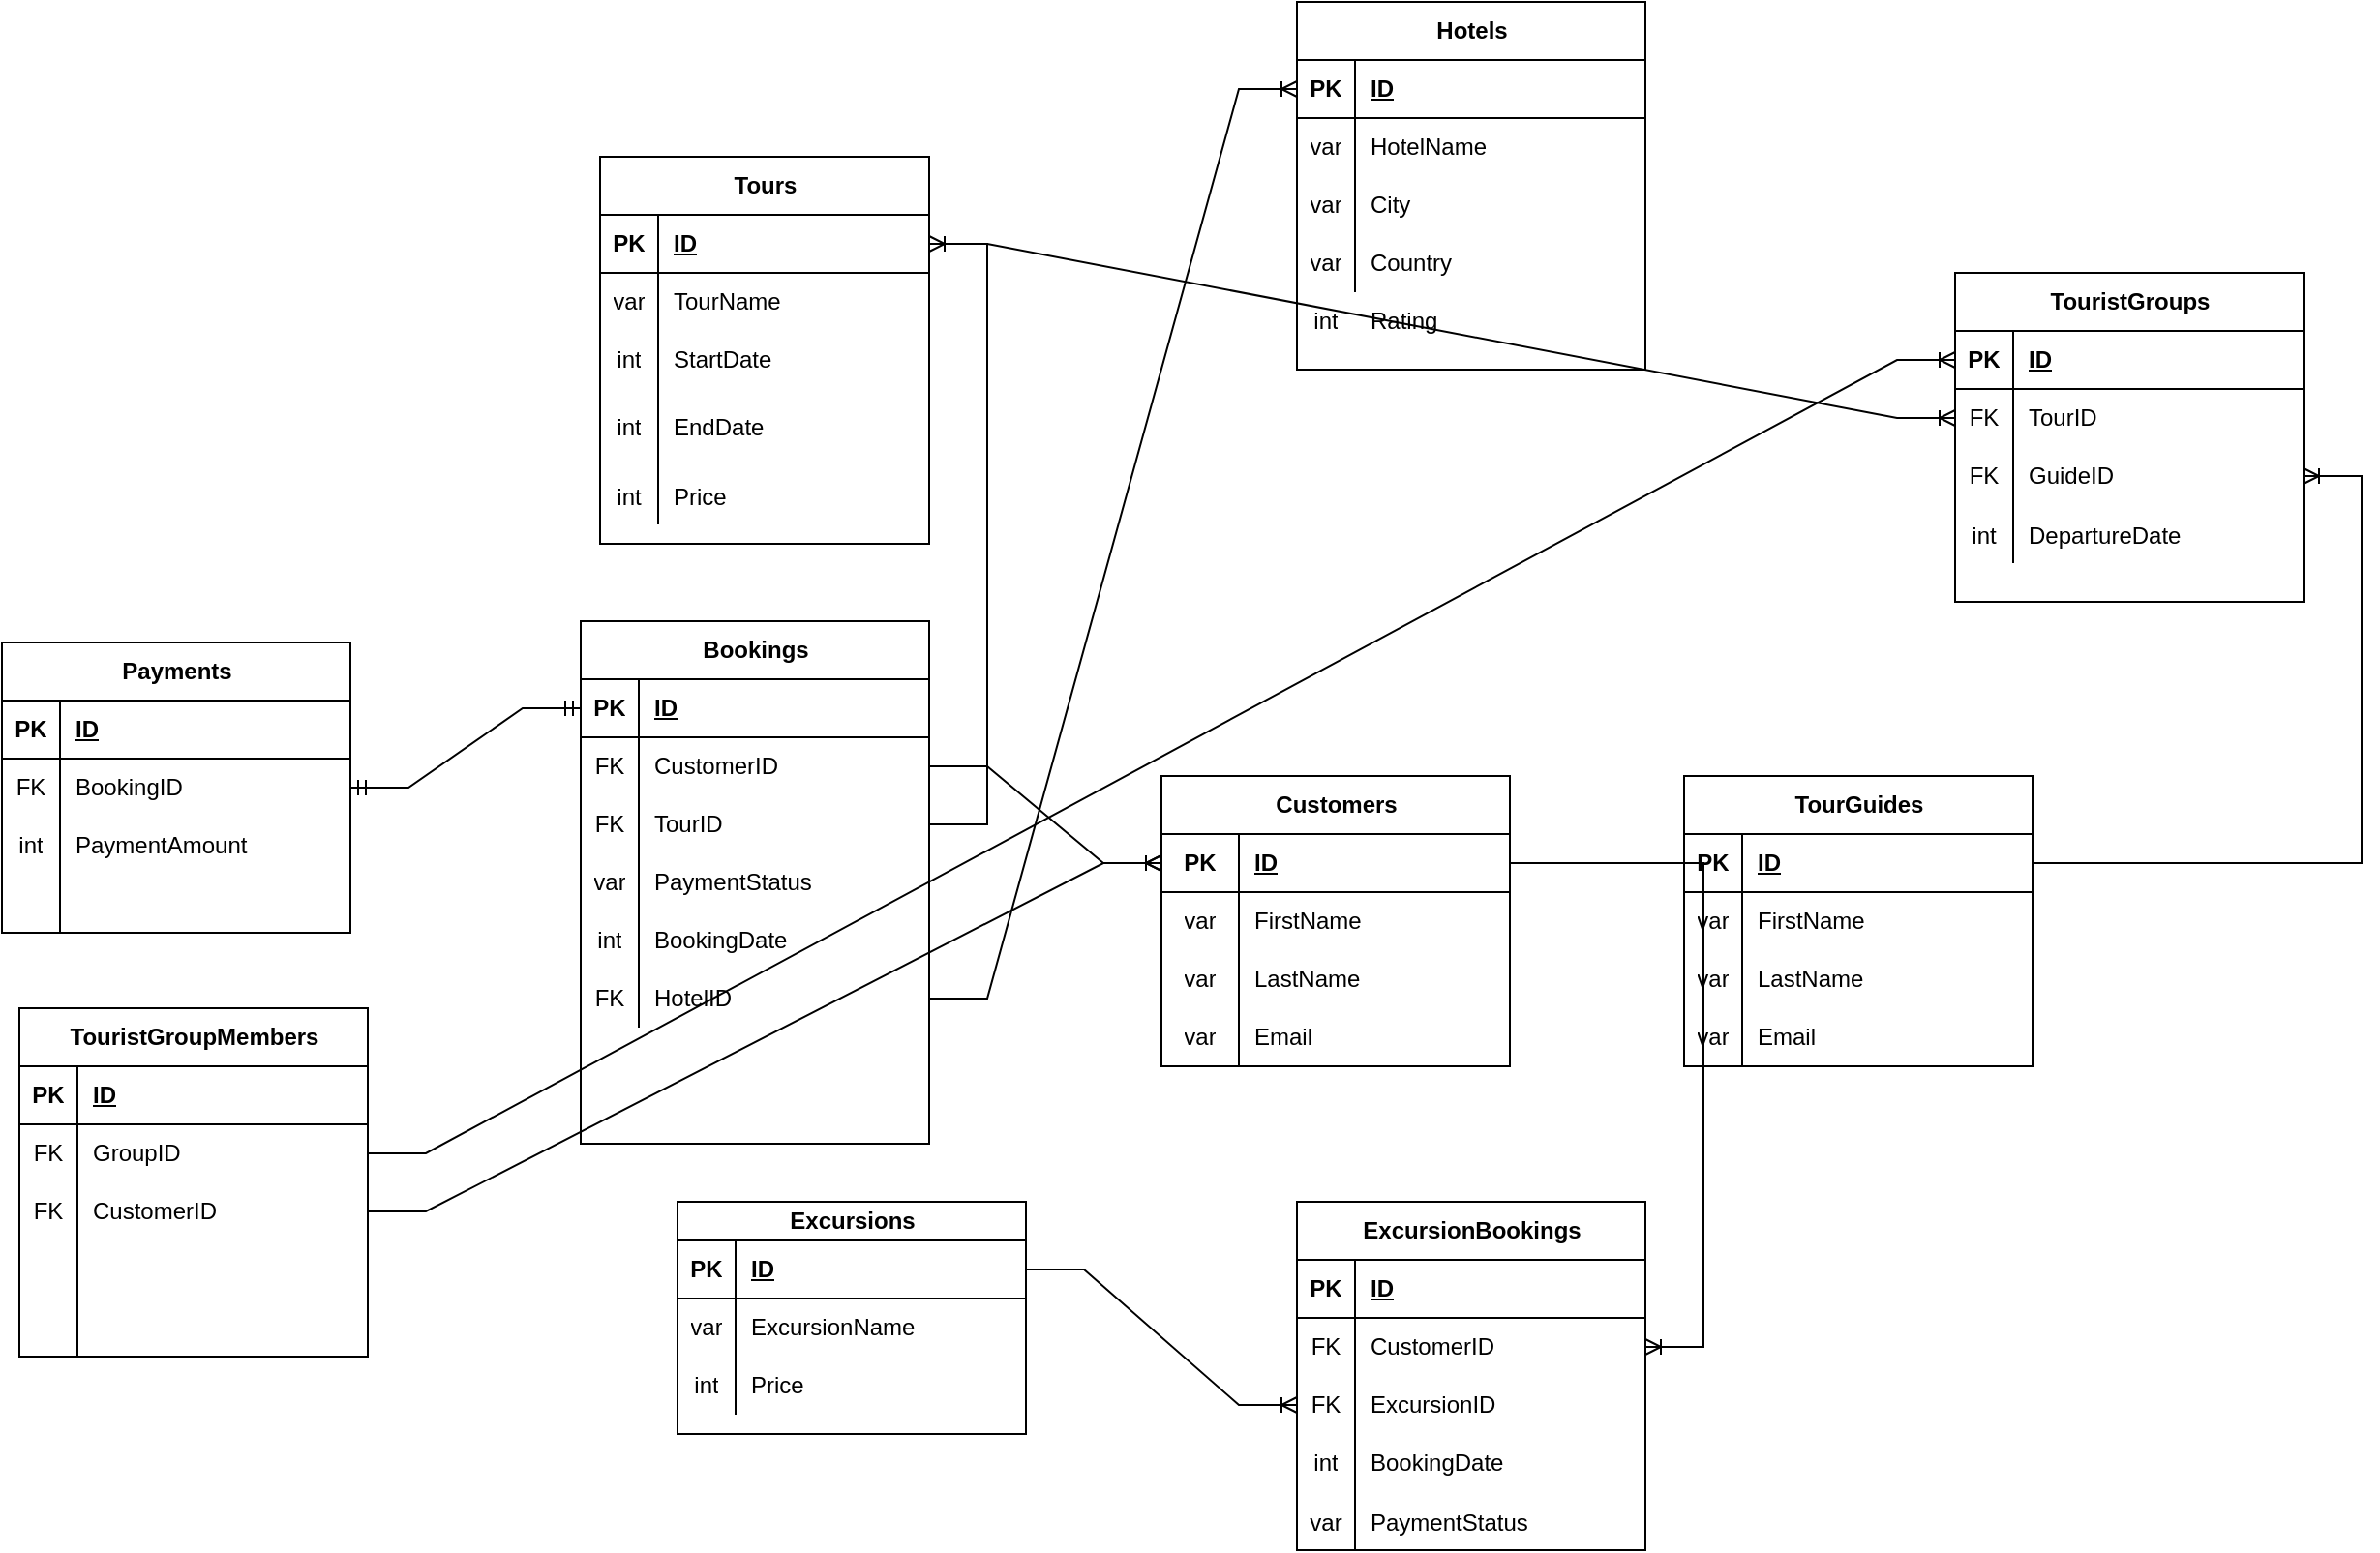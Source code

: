 <mxfile version="21.7.5" type="device">
  <diagram name="Страница — 1" id="5a8z4AR4uHnd0zgqMgJY">
    <mxGraphModel dx="1626" dy="933" grid="1" gridSize="10" guides="1" tooltips="1" connect="1" arrows="1" fold="1" page="1" pageScale="1" pageWidth="827" pageHeight="1169" math="0" shadow="0">
      <root>
        <mxCell id="0" />
        <mxCell id="1" parent="0" />
        <mxCell id="N9o_1zysXLq3lBuMvQe1-5" value="Bookings" style="shape=table;startSize=30;container=1;collapsible=1;childLayout=tableLayout;fixedRows=1;rowLines=0;fontStyle=1;align=center;resizeLast=1;html=1;" parent="1" vertex="1">
          <mxGeometry x="380" y="330" width="180" height="270" as="geometry" />
        </mxCell>
        <mxCell id="N9o_1zysXLq3lBuMvQe1-6" value="" style="shape=tableRow;horizontal=0;startSize=0;swimlaneHead=0;swimlaneBody=0;fillColor=none;collapsible=0;dropTarget=0;points=[[0,0.5],[1,0.5]];portConstraint=eastwest;top=0;left=0;right=0;bottom=1;" parent="N9o_1zysXLq3lBuMvQe1-5" vertex="1">
          <mxGeometry y="30" width="180" height="30" as="geometry" />
        </mxCell>
        <mxCell id="N9o_1zysXLq3lBuMvQe1-7" value="PK" style="shape=partialRectangle;connectable=0;fillColor=none;top=0;left=0;bottom=0;right=0;fontStyle=1;overflow=hidden;whiteSpace=wrap;html=1;" parent="N9o_1zysXLq3lBuMvQe1-6" vertex="1">
          <mxGeometry width="30" height="30" as="geometry">
            <mxRectangle width="30" height="30" as="alternateBounds" />
          </mxGeometry>
        </mxCell>
        <mxCell id="N9o_1zysXLq3lBuMvQe1-8" value="ID" style="shape=partialRectangle;connectable=0;fillColor=none;top=0;left=0;bottom=0;right=0;align=left;spacingLeft=6;fontStyle=5;overflow=hidden;whiteSpace=wrap;html=1;" parent="N9o_1zysXLq3lBuMvQe1-6" vertex="1">
          <mxGeometry x="30" width="150" height="30" as="geometry">
            <mxRectangle width="150" height="30" as="alternateBounds" />
          </mxGeometry>
        </mxCell>
        <mxCell id="kuOYMwMeIVPpmZCzHljE-50" value="" style="shape=tableRow;horizontal=0;startSize=0;swimlaneHead=0;swimlaneBody=0;fillColor=none;collapsible=0;dropTarget=0;points=[[0,0.5],[1,0.5]];portConstraint=eastwest;top=0;left=0;right=0;bottom=0;" parent="N9o_1zysXLq3lBuMvQe1-5" vertex="1">
          <mxGeometry y="60" width="180" height="30" as="geometry" />
        </mxCell>
        <mxCell id="kuOYMwMeIVPpmZCzHljE-51" value="FK" style="shape=partialRectangle;connectable=0;fillColor=none;top=0;left=0;bottom=0;right=0;fontStyle=0;overflow=hidden;whiteSpace=wrap;html=1;" parent="kuOYMwMeIVPpmZCzHljE-50" vertex="1">
          <mxGeometry width="30" height="30" as="geometry">
            <mxRectangle width="30" height="30" as="alternateBounds" />
          </mxGeometry>
        </mxCell>
        <mxCell id="kuOYMwMeIVPpmZCzHljE-52" value="CustomerID" style="shape=partialRectangle;connectable=0;fillColor=none;top=0;left=0;bottom=0;right=0;align=left;spacingLeft=6;fontStyle=0;overflow=hidden;whiteSpace=wrap;html=1;" parent="kuOYMwMeIVPpmZCzHljE-50" vertex="1">
          <mxGeometry x="30" width="150" height="30" as="geometry">
            <mxRectangle width="150" height="30" as="alternateBounds" />
          </mxGeometry>
        </mxCell>
        <mxCell id="kuOYMwMeIVPpmZCzHljE-47" value="" style="shape=tableRow;horizontal=0;startSize=0;swimlaneHead=0;swimlaneBody=0;fillColor=none;collapsible=0;dropTarget=0;points=[[0,0.5],[1,0.5]];portConstraint=eastwest;top=0;left=0;right=0;bottom=0;" parent="N9o_1zysXLq3lBuMvQe1-5" vertex="1">
          <mxGeometry y="90" width="180" height="30" as="geometry" />
        </mxCell>
        <mxCell id="kuOYMwMeIVPpmZCzHljE-48" value="FK" style="shape=partialRectangle;connectable=0;fillColor=none;top=0;left=0;bottom=0;right=0;fontStyle=0;overflow=hidden;whiteSpace=wrap;html=1;" parent="kuOYMwMeIVPpmZCzHljE-47" vertex="1">
          <mxGeometry width="30" height="30" as="geometry">
            <mxRectangle width="30" height="30" as="alternateBounds" />
          </mxGeometry>
        </mxCell>
        <mxCell id="kuOYMwMeIVPpmZCzHljE-49" value="TourID" style="shape=partialRectangle;connectable=0;fillColor=none;top=0;left=0;bottom=0;right=0;align=left;spacingLeft=6;fontStyle=0;overflow=hidden;whiteSpace=wrap;html=1;" parent="kuOYMwMeIVPpmZCzHljE-47" vertex="1">
          <mxGeometry x="30" width="150" height="30" as="geometry">
            <mxRectangle width="150" height="30" as="alternateBounds" />
          </mxGeometry>
        </mxCell>
        <mxCell id="N9o_1zysXLq3lBuMvQe1-12" value="" style="shape=tableRow;horizontal=0;startSize=0;swimlaneHead=0;swimlaneBody=0;fillColor=none;collapsible=0;dropTarget=0;points=[[0,0.5],[1,0.5]];portConstraint=eastwest;top=0;left=0;right=0;bottom=0;" parent="N9o_1zysXLq3lBuMvQe1-5" vertex="1">
          <mxGeometry y="120" width="180" height="30" as="geometry" />
        </mxCell>
        <mxCell id="N9o_1zysXLq3lBuMvQe1-13" value="var" style="shape=partialRectangle;connectable=0;fillColor=none;top=0;left=0;bottom=0;right=0;editable=1;overflow=hidden;whiteSpace=wrap;html=1;" parent="N9o_1zysXLq3lBuMvQe1-12" vertex="1">
          <mxGeometry width="30" height="30" as="geometry">
            <mxRectangle width="30" height="30" as="alternateBounds" />
          </mxGeometry>
        </mxCell>
        <mxCell id="N9o_1zysXLq3lBuMvQe1-14" value="PaymentStatus" style="shape=partialRectangle;connectable=0;fillColor=none;top=0;left=0;bottom=0;right=0;align=left;spacingLeft=6;overflow=hidden;whiteSpace=wrap;html=1;" parent="N9o_1zysXLq3lBuMvQe1-12" vertex="1">
          <mxGeometry x="30" width="150" height="30" as="geometry">
            <mxRectangle width="150" height="30" as="alternateBounds" />
          </mxGeometry>
        </mxCell>
        <mxCell id="N9o_1zysXLq3lBuMvQe1-15" value="" style="shape=tableRow;horizontal=0;startSize=0;swimlaneHead=0;swimlaneBody=0;fillColor=none;collapsible=0;dropTarget=0;points=[[0,0.5],[1,0.5]];portConstraint=eastwest;top=0;left=0;right=0;bottom=0;" parent="N9o_1zysXLq3lBuMvQe1-5" vertex="1">
          <mxGeometry y="150" width="180" height="30" as="geometry" />
        </mxCell>
        <mxCell id="N9o_1zysXLq3lBuMvQe1-16" value="int" style="shape=partialRectangle;connectable=0;fillColor=none;top=0;left=0;bottom=0;right=0;editable=1;overflow=hidden;whiteSpace=wrap;html=1;" parent="N9o_1zysXLq3lBuMvQe1-15" vertex="1">
          <mxGeometry width="30" height="30" as="geometry">
            <mxRectangle width="30" height="30" as="alternateBounds" />
          </mxGeometry>
        </mxCell>
        <mxCell id="N9o_1zysXLq3lBuMvQe1-17" value="BookingDate" style="shape=partialRectangle;connectable=0;fillColor=none;top=0;left=0;bottom=0;right=0;align=left;spacingLeft=6;overflow=hidden;whiteSpace=wrap;html=1;" parent="N9o_1zysXLq3lBuMvQe1-15" vertex="1">
          <mxGeometry x="30" width="150" height="30" as="geometry">
            <mxRectangle width="150" height="30" as="alternateBounds" />
          </mxGeometry>
        </mxCell>
        <mxCell id="-C66FVIGBGbkVmKt53sr-14" value="" style="shape=tableRow;horizontal=0;startSize=0;swimlaneHead=0;swimlaneBody=0;fillColor=none;collapsible=0;dropTarget=0;points=[[0,0.5],[1,0.5]];portConstraint=eastwest;top=0;left=0;right=0;bottom=0;" vertex="1" parent="N9o_1zysXLq3lBuMvQe1-5">
          <mxGeometry y="180" width="180" height="30" as="geometry" />
        </mxCell>
        <mxCell id="-C66FVIGBGbkVmKt53sr-15" value="FK" style="shape=partialRectangle;connectable=0;fillColor=none;top=0;left=0;bottom=0;right=0;fontStyle=0;overflow=hidden;whiteSpace=wrap;html=1;" vertex="1" parent="-C66FVIGBGbkVmKt53sr-14">
          <mxGeometry width="30" height="30" as="geometry">
            <mxRectangle width="30" height="30" as="alternateBounds" />
          </mxGeometry>
        </mxCell>
        <mxCell id="-C66FVIGBGbkVmKt53sr-16" value="HotelID" style="shape=partialRectangle;connectable=0;fillColor=none;top=0;left=0;bottom=0;right=0;align=left;spacingLeft=6;fontStyle=0;overflow=hidden;whiteSpace=wrap;html=1;" vertex="1" parent="-C66FVIGBGbkVmKt53sr-14">
          <mxGeometry x="30" width="150" height="30" as="geometry">
            <mxRectangle width="150" height="30" as="alternateBounds" />
          </mxGeometry>
        </mxCell>
        <mxCell id="N9o_1zysXLq3lBuMvQe1-44" value="Customers" style="shape=table;startSize=30;container=1;collapsible=1;childLayout=tableLayout;fixedRows=1;rowLines=0;fontStyle=1;align=center;resizeLast=1;html=1;" parent="1" vertex="1">
          <mxGeometry x="680" y="410" width="180" height="150" as="geometry" />
        </mxCell>
        <mxCell id="N9o_1zysXLq3lBuMvQe1-45" value="" style="shape=tableRow;horizontal=0;startSize=0;swimlaneHead=0;swimlaneBody=0;fillColor=none;collapsible=0;dropTarget=0;points=[[0,0.5],[1,0.5]];portConstraint=eastwest;top=0;left=0;right=0;bottom=1;" parent="N9o_1zysXLq3lBuMvQe1-44" vertex="1">
          <mxGeometry y="30" width="180" height="30" as="geometry" />
        </mxCell>
        <mxCell id="N9o_1zysXLq3lBuMvQe1-46" value="PK" style="shape=partialRectangle;connectable=0;fillColor=none;top=0;left=0;bottom=0;right=0;fontStyle=1;overflow=hidden;whiteSpace=wrap;html=1;" parent="N9o_1zysXLq3lBuMvQe1-45" vertex="1">
          <mxGeometry width="40" height="30" as="geometry">
            <mxRectangle width="40" height="30" as="alternateBounds" />
          </mxGeometry>
        </mxCell>
        <mxCell id="N9o_1zysXLq3lBuMvQe1-47" value="ID" style="shape=partialRectangle;connectable=0;fillColor=none;top=0;left=0;bottom=0;right=0;align=left;spacingLeft=6;fontStyle=5;overflow=hidden;whiteSpace=wrap;html=1;" parent="N9o_1zysXLq3lBuMvQe1-45" vertex="1">
          <mxGeometry x="40" width="140" height="30" as="geometry">
            <mxRectangle width="140" height="30" as="alternateBounds" />
          </mxGeometry>
        </mxCell>
        <mxCell id="N9o_1zysXLq3lBuMvQe1-48" value="" style="shape=tableRow;horizontal=0;startSize=0;swimlaneHead=0;swimlaneBody=0;fillColor=none;collapsible=0;dropTarget=0;points=[[0,0.5],[1,0.5]];portConstraint=eastwest;top=0;left=0;right=0;bottom=0;" parent="N9o_1zysXLq3lBuMvQe1-44" vertex="1">
          <mxGeometry y="60" width="180" height="30" as="geometry" />
        </mxCell>
        <mxCell id="N9o_1zysXLq3lBuMvQe1-49" value="var" style="shape=partialRectangle;connectable=0;fillColor=none;top=0;left=0;bottom=0;right=0;editable=1;overflow=hidden;whiteSpace=wrap;html=1;" parent="N9o_1zysXLq3lBuMvQe1-48" vertex="1">
          <mxGeometry width="40" height="30" as="geometry">
            <mxRectangle width="40" height="30" as="alternateBounds" />
          </mxGeometry>
        </mxCell>
        <mxCell id="N9o_1zysXLq3lBuMvQe1-50" value="FirstName" style="shape=partialRectangle;connectable=0;fillColor=none;top=0;left=0;bottom=0;right=0;align=left;spacingLeft=6;overflow=hidden;whiteSpace=wrap;html=1;" parent="N9o_1zysXLq3lBuMvQe1-48" vertex="1">
          <mxGeometry x="40" width="140" height="30" as="geometry">
            <mxRectangle width="140" height="30" as="alternateBounds" />
          </mxGeometry>
        </mxCell>
        <mxCell id="N9o_1zysXLq3lBuMvQe1-51" value="" style="shape=tableRow;horizontal=0;startSize=0;swimlaneHead=0;swimlaneBody=0;fillColor=none;collapsible=0;dropTarget=0;points=[[0,0.5],[1,0.5]];portConstraint=eastwest;top=0;left=0;right=0;bottom=0;" parent="N9o_1zysXLq3lBuMvQe1-44" vertex="1">
          <mxGeometry y="90" width="180" height="30" as="geometry" />
        </mxCell>
        <mxCell id="N9o_1zysXLq3lBuMvQe1-52" value="var" style="shape=partialRectangle;connectable=0;fillColor=none;top=0;left=0;bottom=0;right=0;editable=1;overflow=hidden;whiteSpace=wrap;html=1;" parent="N9o_1zysXLq3lBuMvQe1-51" vertex="1">
          <mxGeometry width="40" height="30" as="geometry">
            <mxRectangle width="40" height="30" as="alternateBounds" />
          </mxGeometry>
        </mxCell>
        <mxCell id="N9o_1zysXLq3lBuMvQe1-53" value="LastName" style="shape=partialRectangle;connectable=0;fillColor=none;top=0;left=0;bottom=0;right=0;align=left;spacingLeft=6;overflow=hidden;whiteSpace=wrap;html=1;" parent="N9o_1zysXLq3lBuMvQe1-51" vertex="1">
          <mxGeometry x="40" width="140" height="30" as="geometry">
            <mxRectangle width="140" height="30" as="alternateBounds" />
          </mxGeometry>
        </mxCell>
        <mxCell id="N9o_1zysXLq3lBuMvQe1-54" value="" style="shape=tableRow;horizontal=0;startSize=0;swimlaneHead=0;swimlaneBody=0;fillColor=none;collapsible=0;dropTarget=0;points=[[0,0.5],[1,0.5]];portConstraint=eastwest;top=0;left=0;right=0;bottom=0;" parent="N9o_1zysXLq3lBuMvQe1-44" vertex="1">
          <mxGeometry y="120" width="180" height="30" as="geometry" />
        </mxCell>
        <mxCell id="N9o_1zysXLq3lBuMvQe1-55" value="var" style="shape=partialRectangle;connectable=0;fillColor=none;top=0;left=0;bottom=0;right=0;editable=1;overflow=hidden;whiteSpace=wrap;html=1;" parent="N9o_1zysXLq3lBuMvQe1-54" vertex="1">
          <mxGeometry width="40" height="30" as="geometry">
            <mxRectangle width="40" height="30" as="alternateBounds" />
          </mxGeometry>
        </mxCell>
        <mxCell id="N9o_1zysXLq3lBuMvQe1-56" value="Email" style="shape=partialRectangle;connectable=0;fillColor=none;top=0;left=0;bottom=0;right=0;align=left;spacingLeft=6;overflow=hidden;whiteSpace=wrap;html=1;" parent="N9o_1zysXLq3lBuMvQe1-54" vertex="1">
          <mxGeometry x="40" width="140" height="30" as="geometry">
            <mxRectangle width="140" height="30" as="alternateBounds" />
          </mxGeometry>
        </mxCell>
        <mxCell id="N9o_1zysXLq3lBuMvQe1-57" value="TouristGroupMembers" style="shape=table;startSize=30;container=1;collapsible=1;childLayout=tableLayout;fixedRows=1;rowLines=0;fontStyle=1;align=center;resizeLast=1;html=1;" parent="1" vertex="1">
          <mxGeometry x="90" y="530" width="180" height="180" as="geometry" />
        </mxCell>
        <mxCell id="N9o_1zysXLq3lBuMvQe1-58" value="" style="shape=tableRow;horizontal=0;startSize=0;swimlaneHead=0;swimlaneBody=0;fillColor=none;collapsible=0;dropTarget=0;points=[[0,0.5],[1,0.5]];portConstraint=eastwest;top=0;left=0;right=0;bottom=1;" parent="N9o_1zysXLq3lBuMvQe1-57" vertex="1">
          <mxGeometry y="30" width="180" height="30" as="geometry" />
        </mxCell>
        <mxCell id="N9o_1zysXLq3lBuMvQe1-59" value="PK" style="shape=partialRectangle;connectable=0;fillColor=none;top=0;left=0;bottom=0;right=0;fontStyle=1;overflow=hidden;whiteSpace=wrap;html=1;" parent="N9o_1zysXLq3lBuMvQe1-58" vertex="1">
          <mxGeometry width="30" height="30" as="geometry">
            <mxRectangle width="30" height="30" as="alternateBounds" />
          </mxGeometry>
        </mxCell>
        <mxCell id="N9o_1zysXLq3lBuMvQe1-60" value="ID" style="shape=partialRectangle;connectable=0;fillColor=none;top=0;left=0;bottom=0;right=0;align=left;spacingLeft=6;fontStyle=5;overflow=hidden;whiteSpace=wrap;html=1;" parent="N9o_1zysXLq3lBuMvQe1-58" vertex="1">
          <mxGeometry x="30" width="150" height="30" as="geometry">
            <mxRectangle width="150" height="30" as="alternateBounds" />
          </mxGeometry>
        </mxCell>
        <mxCell id="kuOYMwMeIVPpmZCzHljE-28" value="" style="shape=tableRow;horizontal=0;startSize=0;swimlaneHead=0;swimlaneBody=0;fillColor=none;collapsible=0;dropTarget=0;points=[[0,0.5],[1,0.5]];portConstraint=eastwest;top=0;left=0;right=0;bottom=0;" parent="N9o_1zysXLq3lBuMvQe1-57" vertex="1">
          <mxGeometry y="60" width="180" height="30" as="geometry" />
        </mxCell>
        <mxCell id="kuOYMwMeIVPpmZCzHljE-29" value="FK" style="shape=partialRectangle;connectable=0;fillColor=none;top=0;left=0;bottom=0;right=0;fontStyle=0;overflow=hidden;whiteSpace=wrap;html=1;" parent="kuOYMwMeIVPpmZCzHljE-28" vertex="1">
          <mxGeometry width="30" height="30" as="geometry">
            <mxRectangle width="30" height="30" as="alternateBounds" />
          </mxGeometry>
        </mxCell>
        <mxCell id="kuOYMwMeIVPpmZCzHljE-30" value="GroupID" style="shape=partialRectangle;connectable=0;fillColor=none;top=0;left=0;bottom=0;right=0;align=left;spacingLeft=6;fontStyle=0;overflow=hidden;whiteSpace=wrap;html=1;" parent="kuOYMwMeIVPpmZCzHljE-28" vertex="1">
          <mxGeometry x="30" width="150" height="30" as="geometry">
            <mxRectangle width="150" height="30" as="alternateBounds" />
          </mxGeometry>
        </mxCell>
        <mxCell id="kuOYMwMeIVPpmZCzHljE-31" value="" style="shape=tableRow;horizontal=0;startSize=0;swimlaneHead=0;swimlaneBody=0;fillColor=none;collapsible=0;dropTarget=0;points=[[0,0.5],[1,0.5]];portConstraint=eastwest;top=0;left=0;right=0;bottom=0;" parent="N9o_1zysXLq3lBuMvQe1-57" vertex="1">
          <mxGeometry y="90" width="180" height="30" as="geometry" />
        </mxCell>
        <mxCell id="kuOYMwMeIVPpmZCzHljE-32" value="FK" style="shape=partialRectangle;connectable=0;fillColor=none;top=0;left=0;bottom=0;right=0;fontStyle=0;overflow=hidden;whiteSpace=wrap;html=1;" parent="kuOYMwMeIVPpmZCzHljE-31" vertex="1">
          <mxGeometry width="30" height="30" as="geometry">
            <mxRectangle width="30" height="30" as="alternateBounds" />
          </mxGeometry>
        </mxCell>
        <mxCell id="kuOYMwMeIVPpmZCzHljE-33" value="CustomerID" style="shape=partialRectangle;connectable=0;fillColor=none;top=0;left=0;bottom=0;right=0;align=left;spacingLeft=6;fontStyle=0;overflow=hidden;whiteSpace=wrap;html=1;" parent="kuOYMwMeIVPpmZCzHljE-31" vertex="1">
          <mxGeometry x="30" width="150" height="30" as="geometry">
            <mxRectangle width="150" height="30" as="alternateBounds" />
          </mxGeometry>
        </mxCell>
        <mxCell id="N9o_1zysXLq3lBuMvQe1-64" value="" style="shape=tableRow;horizontal=0;startSize=0;swimlaneHead=0;swimlaneBody=0;fillColor=none;collapsible=0;dropTarget=0;points=[[0,0.5],[1,0.5]];portConstraint=eastwest;top=0;left=0;right=0;bottom=0;" parent="N9o_1zysXLq3lBuMvQe1-57" vertex="1">
          <mxGeometry y="120" width="180" height="30" as="geometry" />
        </mxCell>
        <mxCell id="N9o_1zysXLq3lBuMvQe1-65" value="" style="shape=partialRectangle;connectable=0;fillColor=none;top=0;left=0;bottom=0;right=0;editable=1;overflow=hidden;whiteSpace=wrap;html=1;" parent="N9o_1zysXLq3lBuMvQe1-64" vertex="1">
          <mxGeometry width="30" height="30" as="geometry">
            <mxRectangle width="30" height="30" as="alternateBounds" />
          </mxGeometry>
        </mxCell>
        <mxCell id="N9o_1zysXLq3lBuMvQe1-66" value="" style="shape=partialRectangle;connectable=0;fillColor=none;top=0;left=0;bottom=0;right=0;align=left;spacingLeft=6;overflow=hidden;whiteSpace=wrap;html=1;" parent="N9o_1zysXLq3lBuMvQe1-64" vertex="1">
          <mxGeometry x="30" width="150" height="30" as="geometry">
            <mxRectangle width="150" height="30" as="alternateBounds" />
          </mxGeometry>
        </mxCell>
        <mxCell id="N9o_1zysXLq3lBuMvQe1-67" value="" style="shape=tableRow;horizontal=0;startSize=0;swimlaneHead=0;swimlaneBody=0;fillColor=none;collapsible=0;dropTarget=0;points=[[0,0.5],[1,0.5]];portConstraint=eastwest;top=0;left=0;right=0;bottom=0;" parent="N9o_1zysXLq3lBuMvQe1-57" vertex="1">
          <mxGeometry y="150" width="180" height="30" as="geometry" />
        </mxCell>
        <mxCell id="N9o_1zysXLq3lBuMvQe1-68" value="" style="shape=partialRectangle;connectable=0;fillColor=none;top=0;left=0;bottom=0;right=0;editable=1;overflow=hidden;whiteSpace=wrap;html=1;" parent="N9o_1zysXLq3lBuMvQe1-67" vertex="1">
          <mxGeometry width="30" height="30" as="geometry">
            <mxRectangle width="30" height="30" as="alternateBounds" />
          </mxGeometry>
        </mxCell>
        <mxCell id="N9o_1zysXLq3lBuMvQe1-69" value="" style="shape=partialRectangle;connectable=0;fillColor=none;top=0;left=0;bottom=0;right=0;align=left;spacingLeft=6;overflow=hidden;whiteSpace=wrap;html=1;" parent="N9o_1zysXLq3lBuMvQe1-67" vertex="1">
          <mxGeometry x="30" width="150" height="30" as="geometry">
            <mxRectangle width="150" height="30" as="alternateBounds" />
          </mxGeometry>
        </mxCell>
        <mxCell id="N9o_1zysXLq3lBuMvQe1-83" value="Payments" style="shape=table;startSize=30;container=1;collapsible=1;childLayout=tableLayout;fixedRows=1;rowLines=0;fontStyle=1;align=center;resizeLast=1;html=1;" parent="1" vertex="1">
          <mxGeometry x="81" y="341" width="180" height="150" as="geometry" />
        </mxCell>
        <mxCell id="N9o_1zysXLq3lBuMvQe1-84" value="" style="shape=tableRow;horizontal=0;startSize=0;swimlaneHead=0;swimlaneBody=0;fillColor=none;collapsible=0;dropTarget=0;points=[[0,0.5],[1,0.5]];portConstraint=eastwest;top=0;left=0;right=0;bottom=1;" parent="N9o_1zysXLq3lBuMvQe1-83" vertex="1">
          <mxGeometry y="30" width="180" height="30" as="geometry" />
        </mxCell>
        <mxCell id="N9o_1zysXLq3lBuMvQe1-85" value="PK" style="shape=partialRectangle;connectable=0;fillColor=none;top=0;left=0;bottom=0;right=0;fontStyle=1;overflow=hidden;whiteSpace=wrap;html=1;" parent="N9o_1zysXLq3lBuMvQe1-84" vertex="1">
          <mxGeometry width="30" height="30" as="geometry">
            <mxRectangle width="30" height="30" as="alternateBounds" />
          </mxGeometry>
        </mxCell>
        <mxCell id="N9o_1zysXLq3lBuMvQe1-86" value="ID" style="shape=partialRectangle;connectable=0;fillColor=none;top=0;left=0;bottom=0;right=0;align=left;spacingLeft=6;fontStyle=5;overflow=hidden;whiteSpace=wrap;html=1;" parent="N9o_1zysXLq3lBuMvQe1-84" vertex="1">
          <mxGeometry x="30" width="150" height="30" as="geometry">
            <mxRectangle width="150" height="30" as="alternateBounds" />
          </mxGeometry>
        </mxCell>
        <mxCell id="kuOYMwMeIVPpmZCzHljE-43" value="" style="shape=tableRow;horizontal=0;startSize=0;swimlaneHead=0;swimlaneBody=0;fillColor=none;collapsible=0;dropTarget=0;points=[[0,0.5],[1,0.5]];portConstraint=eastwest;top=0;left=0;right=0;bottom=0;" parent="N9o_1zysXLq3lBuMvQe1-83" vertex="1">
          <mxGeometry y="60" width="180" height="30" as="geometry" />
        </mxCell>
        <mxCell id="kuOYMwMeIVPpmZCzHljE-44" value="FK" style="shape=partialRectangle;connectable=0;fillColor=none;top=0;left=0;bottom=0;right=0;fontStyle=0;overflow=hidden;whiteSpace=wrap;html=1;" parent="kuOYMwMeIVPpmZCzHljE-43" vertex="1">
          <mxGeometry width="30" height="30" as="geometry">
            <mxRectangle width="30" height="30" as="alternateBounds" />
          </mxGeometry>
        </mxCell>
        <mxCell id="kuOYMwMeIVPpmZCzHljE-45" value="BookingID" style="shape=partialRectangle;connectable=0;fillColor=none;top=0;left=0;bottom=0;right=0;align=left;spacingLeft=6;fontStyle=0;overflow=hidden;whiteSpace=wrap;html=1;" parent="kuOYMwMeIVPpmZCzHljE-43" vertex="1">
          <mxGeometry x="30" width="150" height="30" as="geometry">
            <mxRectangle width="150" height="30" as="alternateBounds" />
          </mxGeometry>
        </mxCell>
        <mxCell id="N9o_1zysXLq3lBuMvQe1-90" value="" style="shape=tableRow;horizontal=0;startSize=0;swimlaneHead=0;swimlaneBody=0;fillColor=none;collapsible=0;dropTarget=0;points=[[0,0.5],[1,0.5]];portConstraint=eastwest;top=0;left=0;right=0;bottom=0;" parent="N9o_1zysXLq3lBuMvQe1-83" vertex="1">
          <mxGeometry y="90" width="180" height="30" as="geometry" />
        </mxCell>
        <mxCell id="N9o_1zysXLq3lBuMvQe1-91" value="int" style="shape=partialRectangle;connectable=0;fillColor=none;top=0;left=0;bottom=0;right=0;editable=1;overflow=hidden;whiteSpace=wrap;html=1;" parent="N9o_1zysXLq3lBuMvQe1-90" vertex="1">
          <mxGeometry width="30" height="30" as="geometry">
            <mxRectangle width="30" height="30" as="alternateBounds" />
          </mxGeometry>
        </mxCell>
        <mxCell id="N9o_1zysXLq3lBuMvQe1-92" value="PaymentAmount" style="shape=partialRectangle;connectable=0;fillColor=none;top=0;left=0;bottom=0;right=0;align=left;spacingLeft=6;overflow=hidden;whiteSpace=wrap;html=1;" parent="N9o_1zysXLq3lBuMvQe1-90" vertex="1">
          <mxGeometry x="30" width="150" height="30" as="geometry">
            <mxRectangle width="150" height="30" as="alternateBounds" />
          </mxGeometry>
        </mxCell>
        <mxCell id="N9o_1zysXLq3lBuMvQe1-93" value="" style="shape=tableRow;horizontal=0;startSize=0;swimlaneHead=0;swimlaneBody=0;fillColor=none;collapsible=0;dropTarget=0;points=[[0,0.5],[1,0.5]];portConstraint=eastwest;top=0;left=0;right=0;bottom=0;" parent="N9o_1zysXLq3lBuMvQe1-83" vertex="1">
          <mxGeometry y="120" width="180" height="30" as="geometry" />
        </mxCell>
        <mxCell id="N9o_1zysXLq3lBuMvQe1-94" value="" style="shape=partialRectangle;connectable=0;fillColor=none;top=0;left=0;bottom=0;right=0;editable=1;overflow=hidden;whiteSpace=wrap;html=1;" parent="N9o_1zysXLq3lBuMvQe1-93" vertex="1">
          <mxGeometry width="30" height="30" as="geometry">
            <mxRectangle width="30" height="30" as="alternateBounds" />
          </mxGeometry>
        </mxCell>
        <mxCell id="N9o_1zysXLq3lBuMvQe1-95" value="" style="shape=partialRectangle;connectable=0;fillColor=none;top=0;left=0;bottom=0;right=0;align=left;spacingLeft=6;overflow=hidden;whiteSpace=wrap;html=1;" parent="N9o_1zysXLq3lBuMvQe1-93" vertex="1">
          <mxGeometry x="30" width="150" height="30" as="geometry">
            <mxRectangle width="150" height="30" as="alternateBounds" />
          </mxGeometry>
        </mxCell>
        <mxCell id="N9o_1zysXLq3lBuMvQe1-96" value="Tours" style="shape=table;startSize=30;container=1;collapsible=1;childLayout=tableLayout;fixedRows=1;rowLines=0;fontStyle=1;align=center;resizeLast=1;html=1;" parent="1" vertex="1">
          <mxGeometry x="390" y="90" width="170" height="200" as="geometry" />
        </mxCell>
        <mxCell id="N9o_1zysXLq3lBuMvQe1-97" value="" style="shape=tableRow;horizontal=0;startSize=0;swimlaneHead=0;swimlaneBody=0;fillColor=none;collapsible=0;dropTarget=0;points=[[0,0.5],[1,0.5]];portConstraint=eastwest;top=0;left=0;right=0;bottom=1;" parent="N9o_1zysXLq3lBuMvQe1-96" vertex="1">
          <mxGeometry y="30" width="170" height="30" as="geometry" />
        </mxCell>
        <mxCell id="N9o_1zysXLq3lBuMvQe1-98" value="PK" style="shape=partialRectangle;connectable=0;fillColor=none;top=0;left=0;bottom=0;right=0;fontStyle=1;overflow=hidden;whiteSpace=wrap;html=1;" parent="N9o_1zysXLq3lBuMvQe1-97" vertex="1">
          <mxGeometry width="30" height="30" as="geometry">
            <mxRectangle width="30" height="30" as="alternateBounds" />
          </mxGeometry>
        </mxCell>
        <mxCell id="N9o_1zysXLq3lBuMvQe1-99" value="ID" style="shape=partialRectangle;connectable=0;fillColor=none;top=0;left=0;bottom=0;right=0;align=left;spacingLeft=6;fontStyle=5;overflow=hidden;whiteSpace=wrap;html=1;" parent="N9o_1zysXLq3lBuMvQe1-97" vertex="1">
          <mxGeometry x="30" width="140" height="30" as="geometry">
            <mxRectangle width="140" height="30" as="alternateBounds" />
          </mxGeometry>
        </mxCell>
        <mxCell id="N9o_1zysXLq3lBuMvQe1-100" value="" style="shape=tableRow;horizontal=0;startSize=0;swimlaneHead=0;swimlaneBody=0;fillColor=none;collapsible=0;dropTarget=0;points=[[0,0.5],[1,0.5]];portConstraint=eastwest;top=0;left=0;right=0;bottom=0;" parent="N9o_1zysXLq3lBuMvQe1-96" vertex="1">
          <mxGeometry y="60" width="170" height="30" as="geometry" />
        </mxCell>
        <mxCell id="N9o_1zysXLq3lBuMvQe1-101" value="var" style="shape=partialRectangle;connectable=0;fillColor=none;top=0;left=0;bottom=0;right=0;editable=1;overflow=hidden;whiteSpace=wrap;html=1;" parent="N9o_1zysXLq3lBuMvQe1-100" vertex="1">
          <mxGeometry width="30" height="30" as="geometry">
            <mxRectangle width="30" height="30" as="alternateBounds" />
          </mxGeometry>
        </mxCell>
        <mxCell id="N9o_1zysXLq3lBuMvQe1-102" value="TourName" style="shape=partialRectangle;connectable=0;fillColor=none;top=0;left=0;bottom=0;right=0;align=left;spacingLeft=6;overflow=hidden;whiteSpace=wrap;html=1;" parent="N9o_1zysXLq3lBuMvQe1-100" vertex="1">
          <mxGeometry x="30" width="140" height="30" as="geometry">
            <mxRectangle width="140" height="30" as="alternateBounds" />
          </mxGeometry>
        </mxCell>
        <mxCell id="N9o_1zysXLq3lBuMvQe1-103" value="" style="shape=tableRow;horizontal=0;startSize=0;swimlaneHead=0;swimlaneBody=0;fillColor=none;collapsible=0;dropTarget=0;points=[[0,0.5],[1,0.5]];portConstraint=eastwest;top=0;left=0;right=0;bottom=0;" parent="N9o_1zysXLq3lBuMvQe1-96" vertex="1">
          <mxGeometry y="90" width="170" height="30" as="geometry" />
        </mxCell>
        <mxCell id="N9o_1zysXLq3lBuMvQe1-104" value="int" style="shape=partialRectangle;connectable=0;fillColor=none;top=0;left=0;bottom=0;right=0;editable=1;overflow=hidden;whiteSpace=wrap;html=1;" parent="N9o_1zysXLq3lBuMvQe1-103" vertex="1">
          <mxGeometry width="30" height="30" as="geometry">
            <mxRectangle width="30" height="30" as="alternateBounds" />
          </mxGeometry>
        </mxCell>
        <mxCell id="N9o_1zysXLq3lBuMvQe1-105" value="StartDate" style="shape=partialRectangle;connectable=0;fillColor=none;top=0;left=0;bottom=0;right=0;align=left;spacingLeft=6;overflow=hidden;whiteSpace=wrap;html=1;" parent="N9o_1zysXLq3lBuMvQe1-103" vertex="1">
          <mxGeometry x="30" width="140" height="30" as="geometry">
            <mxRectangle width="140" height="30" as="alternateBounds" />
          </mxGeometry>
        </mxCell>
        <mxCell id="N9o_1zysXLq3lBuMvQe1-106" value="" style="shape=tableRow;horizontal=0;startSize=0;swimlaneHead=0;swimlaneBody=0;fillColor=none;collapsible=0;dropTarget=0;points=[[0,0.5],[1,0.5]];portConstraint=eastwest;top=0;left=0;right=0;bottom=0;" parent="N9o_1zysXLq3lBuMvQe1-96" vertex="1">
          <mxGeometry y="120" width="170" height="40" as="geometry" />
        </mxCell>
        <mxCell id="N9o_1zysXLq3lBuMvQe1-107" value="int" style="shape=partialRectangle;connectable=0;fillColor=none;top=0;left=0;bottom=0;right=0;editable=1;overflow=hidden;whiteSpace=wrap;html=1;" parent="N9o_1zysXLq3lBuMvQe1-106" vertex="1">
          <mxGeometry width="30" height="40" as="geometry">
            <mxRectangle width="30" height="40" as="alternateBounds" />
          </mxGeometry>
        </mxCell>
        <mxCell id="N9o_1zysXLq3lBuMvQe1-108" value="EndDate" style="shape=partialRectangle;connectable=0;fillColor=none;top=0;left=0;bottom=0;right=0;align=left;spacingLeft=6;overflow=hidden;whiteSpace=wrap;html=1;" parent="N9o_1zysXLq3lBuMvQe1-106" vertex="1">
          <mxGeometry x="30" width="140" height="40" as="geometry">
            <mxRectangle width="140" height="40" as="alternateBounds" />
          </mxGeometry>
        </mxCell>
        <mxCell id="kuOYMwMeIVPpmZCzHljE-54" value="" style="shape=tableRow;horizontal=0;startSize=0;swimlaneHead=0;swimlaneBody=0;fillColor=none;collapsible=0;dropTarget=0;points=[[0,0.5],[1,0.5]];portConstraint=eastwest;top=0;left=0;right=0;bottom=0;" parent="N9o_1zysXLq3lBuMvQe1-96" vertex="1">
          <mxGeometry y="160" width="170" height="30" as="geometry" />
        </mxCell>
        <mxCell id="kuOYMwMeIVPpmZCzHljE-55" value="int" style="shape=partialRectangle;connectable=0;fillColor=none;top=0;left=0;bottom=0;right=0;editable=1;overflow=hidden;" parent="kuOYMwMeIVPpmZCzHljE-54" vertex="1">
          <mxGeometry width="30" height="30" as="geometry">
            <mxRectangle width="30" height="30" as="alternateBounds" />
          </mxGeometry>
        </mxCell>
        <mxCell id="kuOYMwMeIVPpmZCzHljE-56" value="Price" style="shape=partialRectangle;connectable=0;fillColor=none;top=0;left=0;bottom=0;right=0;align=left;spacingLeft=6;overflow=hidden;" parent="kuOYMwMeIVPpmZCzHljE-54" vertex="1">
          <mxGeometry x="30" width="140" height="30" as="geometry">
            <mxRectangle width="140" height="30" as="alternateBounds" />
          </mxGeometry>
        </mxCell>
        <mxCell id="N9o_1zysXLq3lBuMvQe1-109" value="TourGuides" style="shape=table;startSize=30;container=1;collapsible=1;childLayout=tableLayout;fixedRows=1;rowLines=0;fontStyle=1;align=center;resizeLast=1;html=1;" parent="1" vertex="1">
          <mxGeometry x="950" y="410" width="180" height="150" as="geometry" />
        </mxCell>
        <mxCell id="N9o_1zysXLq3lBuMvQe1-110" value="" style="shape=tableRow;horizontal=0;startSize=0;swimlaneHead=0;swimlaneBody=0;fillColor=none;collapsible=0;dropTarget=0;points=[[0,0.5],[1,0.5]];portConstraint=eastwest;top=0;left=0;right=0;bottom=1;" parent="N9o_1zysXLq3lBuMvQe1-109" vertex="1">
          <mxGeometry y="30" width="180" height="30" as="geometry" />
        </mxCell>
        <mxCell id="N9o_1zysXLq3lBuMvQe1-111" value="PK" style="shape=partialRectangle;connectable=0;fillColor=none;top=0;left=0;bottom=0;right=0;fontStyle=1;overflow=hidden;whiteSpace=wrap;html=1;" parent="N9o_1zysXLq3lBuMvQe1-110" vertex="1">
          <mxGeometry width="30" height="30" as="geometry">
            <mxRectangle width="30" height="30" as="alternateBounds" />
          </mxGeometry>
        </mxCell>
        <mxCell id="N9o_1zysXLq3lBuMvQe1-112" value="ID" style="shape=partialRectangle;connectable=0;fillColor=none;top=0;left=0;bottom=0;right=0;align=left;spacingLeft=6;fontStyle=5;overflow=hidden;whiteSpace=wrap;html=1;" parent="N9o_1zysXLq3lBuMvQe1-110" vertex="1">
          <mxGeometry x="30" width="150" height="30" as="geometry">
            <mxRectangle width="150" height="30" as="alternateBounds" />
          </mxGeometry>
        </mxCell>
        <mxCell id="N9o_1zysXLq3lBuMvQe1-113" value="" style="shape=tableRow;horizontal=0;startSize=0;swimlaneHead=0;swimlaneBody=0;fillColor=none;collapsible=0;dropTarget=0;points=[[0,0.5],[1,0.5]];portConstraint=eastwest;top=0;left=0;right=0;bottom=0;" parent="N9o_1zysXLq3lBuMvQe1-109" vertex="1">
          <mxGeometry y="60" width="180" height="30" as="geometry" />
        </mxCell>
        <mxCell id="N9o_1zysXLq3lBuMvQe1-114" value="var" style="shape=partialRectangle;connectable=0;fillColor=none;top=0;left=0;bottom=0;right=0;editable=1;overflow=hidden;whiteSpace=wrap;html=1;" parent="N9o_1zysXLq3lBuMvQe1-113" vertex="1">
          <mxGeometry width="30" height="30" as="geometry">
            <mxRectangle width="30" height="30" as="alternateBounds" />
          </mxGeometry>
        </mxCell>
        <mxCell id="N9o_1zysXLq3lBuMvQe1-115" value="FirstName" style="shape=partialRectangle;connectable=0;fillColor=none;top=0;left=0;bottom=0;right=0;align=left;spacingLeft=6;overflow=hidden;whiteSpace=wrap;html=1;" parent="N9o_1zysXLq3lBuMvQe1-113" vertex="1">
          <mxGeometry x="30" width="150" height="30" as="geometry">
            <mxRectangle width="150" height="30" as="alternateBounds" />
          </mxGeometry>
        </mxCell>
        <mxCell id="N9o_1zysXLq3lBuMvQe1-116" value="" style="shape=tableRow;horizontal=0;startSize=0;swimlaneHead=0;swimlaneBody=0;fillColor=none;collapsible=0;dropTarget=0;points=[[0,0.5],[1,0.5]];portConstraint=eastwest;top=0;left=0;right=0;bottom=0;" parent="N9o_1zysXLq3lBuMvQe1-109" vertex="1">
          <mxGeometry y="90" width="180" height="30" as="geometry" />
        </mxCell>
        <mxCell id="N9o_1zysXLq3lBuMvQe1-117" value="var" style="shape=partialRectangle;connectable=0;fillColor=none;top=0;left=0;bottom=0;right=0;editable=1;overflow=hidden;whiteSpace=wrap;html=1;" parent="N9o_1zysXLq3lBuMvQe1-116" vertex="1">
          <mxGeometry width="30" height="30" as="geometry">
            <mxRectangle width="30" height="30" as="alternateBounds" />
          </mxGeometry>
        </mxCell>
        <mxCell id="N9o_1zysXLq3lBuMvQe1-118" value="LastName" style="shape=partialRectangle;connectable=0;fillColor=none;top=0;left=0;bottom=0;right=0;align=left;spacingLeft=6;overflow=hidden;whiteSpace=wrap;html=1;" parent="N9o_1zysXLq3lBuMvQe1-116" vertex="1">
          <mxGeometry x="30" width="150" height="30" as="geometry">
            <mxRectangle width="150" height="30" as="alternateBounds" />
          </mxGeometry>
        </mxCell>
        <mxCell id="N9o_1zysXLq3lBuMvQe1-119" value="" style="shape=tableRow;horizontal=0;startSize=0;swimlaneHead=0;swimlaneBody=0;fillColor=none;collapsible=0;dropTarget=0;points=[[0,0.5],[1,0.5]];portConstraint=eastwest;top=0;left=0;right=0;bottom=0;" parent="N9o_1zysXLq3lBuMvQe1-109" vertex="1">
          <mxGeometry y="120" width="180" height="30" as="geometry" />
        </mxCell>
        <mxCell id="N9o_1zysXLq3lBuMvQe1-120" value="var" style="shape=partialRectangle;connectable=0;fillColor=none;top=0;left=0;bottom=0;right=0;editable=1;overflow=hidden;whiteSpace=wrap;html=1;" parent="N9o_1zysXLq3lBuMvQe1-119" vertex="1">
          <mxGeometry width="30" height="30" as="geometry">
            <mxRectangle width="30" height="30" as="alternateBounds" />
          </mxGeometry>
        </mxCell>
        <mxCell id="N9o_1zysXLq3lBuMvQe1-121" value="Email" style="shape=partialRectangle;connectable=0;fillColor=none;top=0;left=0;bottom=0;right=0;align=left;spacingLeft=6;overflow=hidden;whiteSpace=wrap;html=1;" parent="N9o_1zysXLq3lBuMvQe1-119" vertex="1">
          <mxGeometry x="30" width="150" height="30" as="geometry">
            <mxRectangle width="150" height="30" as="alternateBounds" />
          </mxGeometry>
        </mxCell>
        <mxCell id="N9o_1zysXLq3lBuMvQe1-122" value="ExcursionBookings" style="shape=table;startSize=30;container=1;collapsible=1;childLayout=tableLayout;fixedRows=1;rowLines=0;fontStyle=1;align=center;resizeLast=1;html=1;" parent="1" vertex="1">
          <mxGeometry x="750" y="630" width="180" height="180" as="geometry" />
        </mxCell>
        <mxCell id="N9o_1zysXLq3lBuMvQe1-123" value="" style="shape=tableRow;horizontal=0;startSize=0;swimlaneHead=0;swimlaneBody=0;fillColor=none;collapsible=0;dropTarget=0;points=[[0,0.5],[1,0.5]];portConstraint=eastwest;top=0;left=0;right=0;bottom=1;" parent="N9o_1zysXLq3lBuMvQe1-122" vertex="1">
          <mxGeometry y="30" width="180" height="30" as="geometry" />
        </mxCell>
        <mxCell id="N9o_1zysXLq3lBuMvQe1-124" value="PK" style="shape=partialRectangle;connectable=0;fillColor=none;top=0;left=0;bottom=0;right=0;fontStyle=1;overflow=hidden;whiteSpace=wrap;html=1;" parent="N9o_1zysXLq3lBuMvQe1-123" vertex="1">
          <mxGeometry width="30" height="30" as="geometry">
            <mxRectangle width="30" height="30" as="alternateBounds" />
          </mxGeometry>
        </mxCell>
        <mxCell id="N9o_1zysXLq3lBuMvQe1-125" value="ID" style="shape=partialRectangle;connectable=0;fillColor=none;top=0;left=0;bottom=0;right=0;align=left;spacingLeft=6;fontStyle=5;overflow=hidden;whiteSpace=wrap;html=1;" parent="N9o_1zysXLq3lBuMvQe1-123" vertex="1">
          <mxGeometry x="30" width="150" height="30" as="geometry">
            <mxRectangle width="150" height="30" as="alternateBounds" />
          </mxGeometry>
        </mxCell>
        <mxCell id="kuOYMwMeIVPpmZCzHljE-1" value="" style="shape=tableRow;horizontal=0;startSize=0;swimlaneHead=0;swimlaneBody=0;fillColor=none;collapsible=0;dropTarget=0;points=[[0,0.5],[1,0.5]];portConstraint=eastwest;top=0;left=0;right=0;bottom=0;" parent="N9o_1zysXLq3lBuMvQe1-122" vertex="1">
          <mxGeometry y="60" width="180" height="30" as="geometry" />
        </mxCell>
        <mxCell id="kuOYMwMeIVPpmZCzHljE-2" value="FK" style="shape=partialRectangle;connectable=0;fillColor=none;top=0;left=0;bottom=0;right=0;fontStyle=0;overflow=hidden;whiteSpace=wrap;html=1;" parent="kuOYMwMeIVPpmZCzHljE-1" vertex="1">
          <mxGeometry width="30" height="30" as="geometry">
            <mxRectangle width="30" height="30" as="alternateBounds" />
          </mxGeometry>
        </mxCell>
        <mxCell id="kuOYMwMeIVPpmZCzHljE-3" value="CustomerID" style="shape=partialRectangle;connectable=0;fillColor=none;top=0;left=0;bottom=0;right=0;align=left;spacingLeft=6;fontStyle=0;overflow=hidden;whiteSpace=wrap;html=1;" parent="kuOYMwMeIVPpmZCzHljE-1" vertex="1">
          <mxGeometry x="30" width="150" height="30" as="geometry">
            <mxRectangle width="150" height="30" as="alternateBounds" />
          </mxGeometry>
        </mxCell>
        <mxCell id="kuOYMwMeIVPpmZCzHljE-9" value="" style="shape=tableRow;horizontal=0;startSize=0;swimlaneHead=0;swimlaneBody=0;fillColor=none;collapsible=0;dropTarget=0;points=[[0,0.5],[1,0.5]];portConstraint=eastwest;top=0;left=0;right=0;bottom=0;" parent="N9o_1zysXLq3lBuMvQe1-122" vertex="1">
          <mxGeometry y="90" width="180" height="30" as="geometry" />
        </mxCell>
        <mxCell id="kuOYMwMeIVPpmZCzHljE-10" value="FK" style="shape=partialRectangle;connectable=0;fillColor=none;top=0;left=0;bottom=0;right=0;fontStyle=0;overflow=hidden;whiteSpace=wrap;html=1;" parent="kuOYMwMeIVPpmZCzHljE-9" vertex="1">
          <mxGeometry width="30" height="30" as="geometry">
            <mxRectangle width="30" height="30" as="alternateBounds" />
          </mxGeometry>
        </mxCell>
        <mxCell id="kuOYMwMeIVPpmZCzHljE-11" value="ExcursionID" style="shape=partialRectangle;connectable=0;fillColor=none;top=0;left=0;bottom=0;right=0;align=left;spacingLeft=6;fontStyle=0;overflow=hidden;whiteSpace=wrap;html=1;" parent="kuOYMwMeIVPpmZCzHljE-9" vertex="1">
          <mxGeometry x="30" width="150" height="30" as="geometry">
            <mxRectangle width="150" height="30" as="alternateBounds" />
          </mxGeometry>
        </mxCell>
        <mxCell id="N9o_1zysXLq3lBuMvQe1-132" value="" style="shape=tableRow;horizontal=0;startSize=0;swimlaneHead=0;swimlaneBody=0;fillColor=none;collapsible=0;dropTarget=0;points=[[0,0.5],[1,0.5]];portConstraint=eastwest;top=0;left=0;right=0;bottom=0;" parent="N9o_1zysXLq3lBuMvQe1-122" vertex="1">
          <mxGeometry y="120" width="180" height="30" as="geometry" />
        </mxCell>
        <mxCell id="N9o_1zysXLq3lBuMvQe1-133" value="int" style="shape=partialRectangle;connectable=0;fillColor=none;top=0;left=0;bottom=0;right=0;editable=1;overflow=hidden;whiteSpace=wrap;html=1;" parent="N9o_1zysXLq3lBuMvQe1-132" vertex="1">
          <mxGeometry width="30" height="30" as="geometry">
            <mxRectangle width="30" height="30" as="alternateBounds" />
          </mxGeometry>
        </mxCell>
        <mxCell id="N9o_1zysXLq3lBuMvQe1-134" value="BookingDate" style="shape=partialRectangle;connectable=0;fillColor=none;top=0;left=0;bottom=0;right=0;align=left;spacingLeft=6;overflow=hidden;whiteSpace=wrap;html=1;" parent="N9o_1zysXLq3lBuMvQe1-132" vertex="1">
          <mxGeometry x="30" width="150" height="30" as="geometry">
            <mxRectangle width="150" height="30" as="alternateBounds" />
          </mxGeometry>
        </mxCell>
        <mxCell id="kuOYMwMeIVPpmZCzHljE-12" value="" style="shape=tableRow;horizontal=0;startSize=0;swimlaneHead=0;swimlaneBody=0;fillColor=none;collapsible=0;dropTarget=0;points=[[0,0.5],[1,0.5]];portConstraint=eastwest;top=0;left=0;right=0;bottom=0;" parent="N9o_1zysXLq3lBuMvQe1-122" vertex="1">
          <mxGeometry y="150" width="180" height="30" as="geometry" />
        </mxCell>
        <mxCell id="kuOYMwMeIVPpmZCzHljE-13" value="var" style="shape=partialRectangle;connectable=0;fillColor=none;top=0;left=0;bottom=0;right=0;editable=1;overflow=hidden;" parent="kuOYMwMeIVPpmZCzHljE-12" vertex="1">
          <mxGeometry width="30" height="30" as="geometry">
            <mxRectangle width="30" height="30" as="alternateBounds" />
          </mxGeometry>
        </mxCell>
        <mxCell id="kuOYMwMeIVPpmZCzHljE-14" value="PaymentStatus" style="shape=partialRectangle;connectable=0;fillColor=none;top=0;left=0;bottom=0;right=0;align=left;spacingLeft=6;overflow=hidden;" parent="kuOYMwMeIVPpmZCzHljE-12" vertex="1">
          <mxGeometry x="30" width="150" height="30" as="geometry">
            <mxRectangle width="150" height="30" as="alternateBounds" />
          </mxGeometry>
        </mxCell>
        <mxCell id="N9o_1zysXLq3lBuMvQe1-135" value="TouristGroups" style="shape=table;startSize=30;container=1;collapsible=1;childLayout=tableLayout;fixedRows=1;rowLines=0;fontStyle=1;align=center;resizeLast=1;html=1;" parent="1" vertex="1">
          <mxGeometry x="1090" y="150" width="180" height="170" as="geometry" />
        </mxCell>
        <mxCell id="N9o_1zysXLq3lBuMvQe1-136" value="" style="shape=tableRow;horizontal=0;startSize=0;swimlaneHead=0;swimlaneBody=0;fillColor=none;collapsible=0;dropTarget=0;points=[[0,0.5],[1,0.5]];portConstraint=eastwest;top=0;left=0;right=0;bottom=1;" parent="N9o_1zysXLq3lBuMvQe1-135" vertex="1">
          <mxGeometry y="30" width="180" height="30" as="geometry" />
        </mxCell>
        <mxCell id="N9o_1zysXLq3lBuMvQe1-137" value="PK" style="shape=partialRectangle;connectable=0;fillColor=none;top=0;left=0;bottom=0;right=0;fontStyle=1;overflow=hidden;whiteSpace=wrap;html=1;" parent="N9o_1zysXLq3lBuMvQe1-136" vertex="1">
          <mxGeometry width="30" height="30" as="geometry">
            <mxRectangle width="30" height="30" as="alternateBounds" />
          </mxGeometry>
        </mxCell>
        <mxCell id="N9o_1zysXLq3lBuMvQe1-138" value="ID" style="shape=partialRectangle;connectable=0;fillColor=none;top=0;left=0;bottom=0;right=0;align=left;spacingLeft=6;fontStyle=5;overflow=hidden;whiteSpace=wrap;html=1;" parent="N9o_1zysXLq3lBuMvQe1-136" vertex="1">
          <mxGeometry x="30" width="150" height="30" as="geometry">
            <mxRectangle width="150" height="30" as="alternateBounds" />
          </mxGeometry>
        </mxCell>
        <mxCell id="kuOYMwMeIVPpmZCzHljE-34" value="" style="shape=tableRow;horizontal=0;startSize=0;swimlaneHead=0;swimlaneBody=0;fillColor=none;collapsible=0;dropTarget=0;points=[[0,0.5],[1,0.5]];portConstraint=eastwest;top=0;left=0;right=0;bottom=0;" parent="N9o_1zysXLq3lBuMvQe1-135" vertex="1">
          <mxGeometry y="60" width="180" height="30" as="geometry" />
        </mxCell>
        <mxCell id="kuOYMwMeIVPpmZCzHljE-35" value="FK" style="shape=partialRectangle;connectable=0;fillColor=none;top=0;left=0;bottom=0;right=0;fontStyle=0;overflow=hidden;whiteSpace=wrap;html=1;" parent="kuOYMwMeIVPpmZCzHljE-34" vertex="1">
          <mxGeometry width="30" height="30" as="geometry">
            <mxRectangle width="30" height="30" as="alternateBounds" />
          </mxGeometry>
        </mxCell>
        <mxCell id="kuOYMwMeIVPpmZCzHljE-36" value="TourID" style="shape=partialRectangle;connectable=0;fillColor=none;top=0;left=0;bottom=0;right=0;align=left;spacingLeft=6;fontStyle=0;overflow=hidden;whiteSpace=wrap;html=1;" parent="kuOYMwMeIVPpmZCzHljE-34" vertex="1">
          <mxGeometry x="30" width="150" height="30" as="geometry">
            <mxRectangle width="150" height="30" as="alternateBounds" />
          </mxGeometry>
        </mxCell>
        <mxCell id="kuOYMwMeIVPpmZCzHljE-37" value="" style="shape=tableRow;horizontal=0;startSize=0;swimlaneHead=0;swimlaneBody=0;fillColor=none;collapsible=0;dropTarget=0;points=[[0,0.5],[1,0.5]];portConstraint=eastwest;top=0;left=0;right=0;bottom=0;" parent="N9o_1zysXLq3lBuMvQe1-135" vertex="1">
          <mxGeometry y="90" width="180" height="30" as="geometry" />
        </mxCell>
        <mxCell id="kuOYMwMeIVPpmZCzHljE-38" value="FK" style="shape=partialRectangle;connectable=0;fillColor=none;top=0;left=0;bottom=0;right=0;fontStyle=0;overflow=hidden;whiteSpace=wrap;html=1;" parent="kuOYMwMeIVPpmZCzHljE-37" vertex="1">
          <mxGeometry width="30" height="30" as="geometry">
            <mxRectangle width="30" height="30" as="alternateBounds" />
          </mxGeometry>
        </mxCell>
        <mxCell id="kuOYMwMeIVPpmZCzHljE-39" value="GuideID" style="shape=partialRectangle;connectable=0;fillColor=none;top=0;left=0;bottom=0;right=0;align=left;spacingLeft=6;fontStyle=0;overflow=hidden;whiteSpace=wrap;html=1;" parent="kuOYMwMeIVPpmZCzHljE-37" vertex="1">
          <mxGeometry x="30" width="150" height="30" as="geometry">
            <mxRectangle width="150" height="30" as="alternateBounds" />
          </mxGeometry>
        </mxCell>
        <mxCell id="kuOYMwMeIVPpmZCzHljE-40" value="" style="shape=tableRow;horizontal=0;startSize=0;swimlaneHead=0;swimlaneBody=0;fillColor=none;collapsible=0;dropTarget=0;points=[[0,0.5],[1,0.5]];portConstraint=eastwest;top=0;left=0;right=0;bottom=0;" parent="N9o_1zysXLq3lBuMvQe1-135" vertex="1">
          <mxGeometry y="120" width="180" height="30" as="geometry" />
        </mxCell>
        <mxCell id="kuOYMwMeIVPpmZCzHljE-41" value="int" style="shape=partialRectangle;connectable=0;fillColor=none;top=0;left=0;bottom=0;right=0;editable=1;overflow=hidden;" parent="kuOYMwMeIVPpmZCzHljE-40" vertex="1">
          <mxGeometry width="30" height="30" as="geometry">
            <mxRectangle width="30" height="30" as="alternateBounds" />
          </mxGeometry>
        </mxCell>
        <mxCell id="kuOYMwMeIVPpmZCzHljE-42" value="DepartureDate" style="shape=partialRectangle;connectable=0;fillColor=none;top=0;left=0;bottom=0;right=0;align=left;spacingLeft=6;overflow=hidden;" parent="kuOYMwMeIVPpmZCzHljE-40" vertex="1">
          <mxGeometry x="30" width="150" height="30" as="geometry">
            <mxRectangle width="150" height="30" as="alternateBounds" />
          </mxGeometry>
        </mxCell>
        <mxCell id="N9o_1zysXLq3lBuMvQe1-148" value="Hotels" style="shape=table;startSize=30;container=1;collapsible=1;childLayout=tableLayout;fixedRows=1;rowLines=0;fontStyle=1;align=center;resizeLast=1;html=1;" parent="1" vertex="1">
          <mxGeometry x="750" y="10" width="180" height="190" as="geometry" />
        </mxCell>
        <mxCell id="N9o_1zysXLq3lBuMvQe1-149" value="" style="shape=tableRow;horizontal=0;startSize=0;swimlaneHead=0;swimlaneBody=0;fillColor=none;collapsible=0;dropTarget=0;points=[[0,0.5],[1,0.5]];portConstraint=eastwest;top=0;left=0;right=0;bottom=1;" parent="N9o_1zysXLq3lBuMvQe1-148" vertex="1">
          <mxGeometry y="30" width="180" height="30" as="geometry" />
        </mxCell>
        <mxCell id="N9o_1zysXLq3lBuMvQe1-150" value="PK" style="shape=partialRectangle;connectable=0;fillColor=none;top=0;left=0;bottom=0;right=0;fontStyle=1;overflow=hidden;whiteSpace=wrap;html=1;" parent="N9o_1zysXLq3lBuMvQe1-149" vertex="1">
          <mxGeometry width="30" height="30" as="geometry">
            <mxRectangle width="30" height="30" as="alternateBounds" />
          </mxGeometry>
        </mxCell>
        <mxCell id="N9o_1zysXLq3lBuMvQe1-151" value="ID" style="shape=partialRectangle;connectable=0;fillColor=none;top=0;left=0;bottom=0;right=0;align=left;spacingLeft=6;fontStyle=5;overflow=hidden;whiteSpace=wrap;html=1;" parent="N9o_1zysXLq3lBuMvQe1-149" vertex="1">
          <mxGeometry x="30" width="150" height="30" as="geometry">
            <mxRectangle width="150" height="30" as="alternateBounds" />
          </mxGeometry>
        </mxCell>
        <mxCell id="N9o_1zysXLq3lBuMvQe1-152" value="" style="shape=tableRow;horizontal=0;startSize=0;swimlaneHead=0;swimlaneBody=0;fillColor=none;collapsible=0;dropTarget=0;points=[[0,0.5],[1,0.5]];portConstraint=eastwest;top=0;left=0;right=0;bottom=0;" parent="N9o_1zysXLq3lBuMvQe1-148" vertex="1">
          <mxGeometry y="60" width="180" height="30" as="geometry" />
        </mxCell>
        <mxCell id="N9o_1zysXLq3lBuMvQe1-153" value="var" style="shape=partialRectangle;connectable=0;fillColor=none;top=0;left=0;bottom=0;right=0;editable=1;overflow=hidden;whiteSpace=wrap;html=1;" parent="N9o_1zysXLq3lBuMvQe1-152" vertex="1">
          <mxGeometry width="30" height="30" as="geometry">
            <mxRectangle width="30" height="30" as="alternateBounds" />
          </mxGeometry>
        </mxCell>
        <mxCell id="N9o_1zysXLq3lBuMvQe1-154" value="HotelName" style="shape=partialRectangle;connectable=0;fillColor=none;top=0;left=0;bottom=0;right=0;align=left;spacingLeft=6;overflow=hidden;whiteSpace=wrap;html=1;" parent="N9o_1zysXLq3lBuMvQe1-152" vertex="1">
          <mxGeometry x="30" width="150" height="30" as="geometry">
            <mxRectangle width="150" height="30" as="alternateBounds" />
          </mxGeometry>
        </mxCell>
        <mxCell id="N9o_1zysXLq3lBuMvQe1-155" value="" style="shape=tableRow;horizontal=0;startSize=0;swimlaneHead=0;swimlaneBody=0;fillColor=none;collapsible=0;dropTarget=0;points=[[0,0.5],[1,0.5]];portConstraint=eastwest;top=0;left=0;right=0;bottom=0;" parent="N9o_1zysXLq3lBuMvQe1-148" vertex="1">
          <mxGeometry y="90" width="180" height="30" as="geometry" />
        </mxCell>
        <mxCell id="N9o_1zysXLq3lBuMvQe1-156" value="var" style="shape=partialRectangle;connectable=0;fillColor=none;top=0;left=0;bottom=0;right=0;editable=1;overflow=hidden;whiteSpace=wrap;html=1;" parent="N9o_1zysXLq3lBuMvQe1-155" vertex="1">
          <mxGeometry width="30" height="30" as="geometry">
            <mxRectangle width="30" height="30" as="alternateBounds" />
          </mxGeometry>
        </mxCell>
        <mxCell id="N9o_1zysXLq3lBuMvQe1-157" value="City" style="shape=partialRectangle;connectable=0;fillColor=none;top=0;left=0;bottom=0;right=0;align=left;spacingLeft=6;overflow=hidden;whiteSpace=wrap;html=1;" parent="N9o_1zysXLq3lBuMvQe1-155" vertex="1">
          <mxGeometry x="30" width="150" height="30" as="geometry">
            <mxRectangle width="150" height="30" as="alternateBounds" />
          </mxGeometry>
        </mxCell>
        <mxCell id="N9o_1zysXLq3lBuMvQe1-158" value="" style="shape=tableRow;horizontal=0;startSize=0;swimlaneHead=0;swimlaneBody=0;fillColor=none;collapsible=0;dropTarget=0;points=[[0,0.5],[1,0.5]];portConstraint=eastwest;top=0;left=0;right=0;bottom=0;" parent="N9o_1zysXLq3lBuMvQe1-148" vertex="1">
          <mxGeometry y="120" width="180" height="30" as="geometry" />
        </mxCell>
        <mxCell id="N9o_1zysXLq3lBuMvQe1-159" value="var" style="shape=partialRectangle;connectable=0;fillColor=none;top=0;left=0;bottom=0;right=0;editable=1;overflow=hidden;whiteSpace=wrap;html=1;" parent="N9o_1zysXLq3lBuMvQe1-158" vertex="1">
          <mxGeometry width="30" height="30" as="geometry">
            <mxRectangle width="30" height="30" as="alternateBounds" />
          </mxGeometry>
        </mxCell>
        <mxCell id="N9o_1zysXLq3lBuMvQe1-160" value="Country" style="shape=partialRectangle;connectable=0;fillColor=none;top=0;left=0;bottom=0;right=0;align=left;spacingLeft=6;overflow=hidden;whiteSpace=wrap;html=1;" parent="N9o_1zysXLq3lBuMvQe1-158" vertex="1">
          <mxGeometry x="30" width="150" height="30" as="geometry">
            <mxRectangle width="150" height="30" as="alternateBounds" />
          </mxGeometry>
        </mxCell>
        <mxCell id="N9o_1zysXLq3lBuMvQe1-175" value="" style="shape=tableRow;horizontal=0;startSize=0;swimlaneHead=0;swimlaneBody=0;fillColor=none;collapsible=0;dropTarget=0;points=[[0,0.5],[1,0.5]];portConstraint=eastwest;top=0;left=0;right=0;bottom=0;" parent="1" vertex="1">
          <mxGeometry x="540" y="290" width="190" height="40" as="geometry" />
        </mxCell>
        <mxCell id="N9o_1zysXLq3lBuMvQe1-180" value="Rating" style="shape=partialRectangle;connectable=0;fillColor=none;top=0;left=0;bottom=0;right=0;align=left;spacingLeft=6;overflow=hidden;whiteSpace=wrap;html=1;" parent="1" vertex="1">
          <mxGeometry x="780" y="160" width="150" height="30" as="geometry">
            <mxRectangle width="150" height="30" as="alternateBounds" />
          </mxGeometry>
        </mxCell>
        <mxCell id="N9o_1zysXLq3lBuMvQe1-179" value="int" style="shape=partialRectangle;connectable=0;fillColor=none;top=0;left=0;bottom=0;right=0;editable=1;overflow=hidden;whiteSpace=wrap;html=1;" parent="1" vertex="1">
          <mxGeometry x="750" y="160" width="30" height="30" as="geometry">
            <mxRectangle width="30" height="30" as="alternateBounds" />
          </mxGeometry>
        </mxCell>
        <mxCell id="kuOYMwMeIVPpmZCzHljE-15" value="Excursions" style="shape=table;startSize=20;container=1;collapsible=1;childLayout=tableLayout;fixedRows=1;rowLines=0;fontStyle=1;align=center;resizeLast=1;html=1;" parent="1" vertex="1">
          <mxGeometry x="430" y="630" width="180" height="120" as="geometry" />
        </mxCell>
        <mxCell id="kuOYMwMeIVPpmZCzHljE-16" value="" style="shape=tableRow;horizontal=0;startSize=0;swimlaneHead=0;swimlaneBody=0;fillColor=none;collapsible=0;dropTarget=0;points=[[0,0.5],[1,0.5]];portConstraint=eastwest;top=0;left=0;right=0;bottom=1;" parent="kuOYMwMeIVPpmZCzHljE-15" vertex="1">
          <mxGeometry y="20" width="180" height="30" as="geometry" />
        </mxCell>
        <mxCell id="kuOYMwMeIVPpmZCzHljE-17" value="PK" style="shape=partialRectangle;connectable=0;fillColor=none;top=0;left=0;bottom=0;right=0;fontStyle=1;overflow=hidden;whiteSpace=wrap;html=1;" parent="kuOYMwMeIVPpmZCzHljE-16" vertex="1">
          <mxGeometry width="30" height="30" as="geometry">
            <mxRectangle width="30" height="30" as="alternateBounds" />
          </mxGeometry>
        </mxCell>
        <mxCell id="kuOYMwMeIVPpmZCzHljE-18" value="ID" style="shape=partialRectangle;connectable=0;fillColor=none;top=0;left=0;bottom=0;right=0;align=left;spacingLeft=6;fontStyle=5;overflow=hidden;whiteSpace=wrap;html=1;" parent="kuOYMwMeIVPpmZCzHljE-16" vertex="1">
          <mxGeometry x="30" width="150" height="30" as="geometry">
            <mxRectangle width="150" height="30" as="alternateBounds" />
          </mxGeometry>
        </mxCell>
        <mxCell id="kuOYMwMeIVPpmZCzHljE-19" value="" style="shape=tableRow;horizontal=0;startSize=0;swimlaneHead=0;swimlaneBody=0;fillColor=none;collapsible=0;dropTarget=0;points=[[0,0.5],[1,0.5]];portConstraint=eastwest;top=0;left=0;right=0;bottom=0;" parent="kuOYMwMeIVPpmZCzHljE-15" vertex="1">
          <mxGeometry y="50" width="180" height="30" as="geometry" />
        </mxCell>
        <mxCell id="kuOYMwMeIVPpmZCzHljE-20" value="var" style="shape=partialRectangle;connectable=0;fillColor=none;top=0;left=0;bottom=0;right=0;editable=1;overflow=hidden;whiteSpace=wrap;html=1;" parent="kuOYMwMeIVPpmZCzHljE-19" vertex="1">
          <mxGeometry width="30" height="30" as="geometry">
            <mxRectangle width="30" height="30" as="alternateBounds" />
          </mxGeometry>
        </mxCell>
        <mxCell id="kuOYMwMeIVPpmZCzHljE-21" value="ExcursionName" style="shape=partialRectangle;connectable=0;fillColor=none;top=0;left=0;bottom=0;right=0;align=left;spacingLeft=6;overflow=hidden;whiteSpace=wrap;html=1;" parent="kuOYMwMeIVPpmZCzHljE-19" vertex="1">
          <mxGeometry x="30" width="150" height="30" as="geometry">
            <mxRectangle width="150" height="30" as="alternateBounds" />
          </mxGeometry>
        </mxCell>
        <mxCell id="kuOYMwMeIVPpmZCzHljE-22" value="" style="shape=tableRow;horizontal=0;startSize=0;swimlaneHead=0;swimlaneBody=0;fillColor=none;collapsible=0;dropTarget=0;points=[[0,0.5],[1,0.5]];portConstraint=eastwest;top=0;left=0;right=0;bottom=0;" parent="kuOYMwMeIVPpmZCzHljE-15" vertex="1">
          <mxGeometry y="80" width="180" height="30" as="geometry" />
        </mxCell>
        <mxCell id="kuOYMwMeIVPpmZCzHljE-23" value="int" style="shape=partialRectangle;connectable=0;fillColor=none;top=0;left=0;bottom=0;right=0;editable=1;overflow=hidden;whiteSpace=wrap;html=1;" parent="kuOYMwMeIVPpmZCzHljE-22" vertex="1">
          <mxGeometry width="30" height="30" as="geometry">
            <mxRectangle width="30" height="30" as="alternateBounds" />
          </mxGeometry>
        </mxCell>
        <mxCell id="kuOYMwMeIVPpmZCzHljE-24" value="Price" style="shape=partialRectangle;connectable=0;fillColor=none;top=0;left=0;bottom=0;right=0;align=left;spacingLeft=6;overflow=hidden;whiteSpace=wrap;html=1;" parent="kuOYMwMeIVPpmZCzHljE-22" vertex="1">
          <mxGeometry x="30" width="150" height="30" as="geometry">
            <mxRectangle width="150" height="30" as="alternateBounds" />
          </mxGeometry>
        </mxCell>
        <mxCell id="-C66FVIGBGbkVmKt53sr-18" value="" style="edgeStyle=entityRelationEdgeStyle;fontSize=12;html=1;endArrow=ERoneToMany;rounded=0;" edge="1" parent="1" source="kuOYMwMeIVPpmZCzHljE-50" target="N9o_1zysXLq3lBuMvQe1-45">
          <mxGeometry width="100" height="100" relative="1" as="geometry">
            <mxPoint x="650" y="400" as="sourcePoint" />
            <mxPoint x="750" y="300" as="targetPoint" />
          </mxGeometry>
        </mxCell>
        <mxCell id="-C66FVIGBGbkVmKt53sr-21" value="" style="edgeStyle=entityRelationEdgeStyle;fontSize=12;html=1;endArrow=ERoneToMany;rounded=0;" edge="1" parent="1" source="kuOYMwMeIVPpmZCzHljE-47" target="N9o_1zysXLq3lBuMvQe1-97">
          <mxGeometry width="100" height="100" relative="1" as="geometry">
            <mxPoint x="650" y="400" as="sourcePoint" />
            <mxPoint x="750" y="300" as="targetPoint" />
          </mxGeometry>
        </mxCell>
        <mxCell id="-C66FVIGBGbkVmKt53sr-22" value="" style="edgeStyle=entityRelationEdgeStyle;fontSize=12;html=1;endArrow=ERoneToMany;rounded=0;" edge="1" parent="1" source="N9o_1zysXLq3lBuMvQe1-110" target="kuOYMwMeIVPpmZCzHljE-37">
          <mxGeometry width="100" height="100" relative="1" as="geometry">
            <mxPoint x="1190" y="450" as="sourcePoint" />
            <mxPoint x="1290" y="350" as="targetPoint" />
          </mxGeometry>
        </mxCell>
        <mxCell id="-C66FVIGBGbkVmKt53sr-23" value="" style="edgeStyle=entityRelationEdgeStyle;fontSize=12;html=1;endArrow=ERoneToMany;rounded=0;" edge="1" parent="1" source="kuOYMwMeIVPpmZCzHljE-16" target="kuOYMwMeIVPpmZCzHljE-9">
          <mxGeometry width="100" height="100" relative="1" as="geometry">
            <mxPoint x="630" y="780" as="sourcePoint" />
            <mxPoint x="730" y="680" as="targetPoint" />
          </mxGeometry>
        </mxCell>
        <mxCell id="-C66FVIGBGbkVmKt53sr-24" value="" style="edgeStyle=entityRelationEdgeStyle;fontSize=12;html=1;endArrow=ERoneToMany;rounded=0;" edge="1" parent="1" source="N9o_1zysXLq3lBuMvQe1-45" target="kuOYMwMeIVPpmZCzHljE-1">
          <mxGeometry width="100" height="100" relative="1" as="geometry">
            <mxPoint x="660" y="400" as="sourcePoint" />
            <mxPoint x="750" y="300" as="targetPoint" />
            <Array as="points">
              <mxPoint x="880" y="530" />
              <mxPoint x="710" y="360" />
              <mxPoint x="700" y="360" />
              <mxPoint x="710" y="360" />
              <mxPoint x="710" y="350" />
            </Array>
          </mxGeometry>
        </mxCell>
        <mxCell id="-C66FVIGBGbkVmKt53sr-26" value="" style="edgeStyle=entityRelationEdgeStyle;fontSize=12;html=1;endArrow=ERoneToMany;rounded=0;" edge="1" parent="1" source="N9o_1zysXLq3lBuMvQe1-97" target="kuOYMwMeIVPpmZCzHljE-34">
          <mxGeometry width="100" height="100" relative="1" as="geometry">
            <mxPoint x="690" y="330" as="sourcePoint" />
            <mxPoint x="790" y="230" as="targetPoint" />
          </mxGeometry>
        </mxCell>
        <mxCell id="-C66FVIGBGbkVmKt53sr-27" value="" style="edgeStyle=entityRelationEdgeStyle;fontSize=12;html=1;endArrow=ERoneToMany;rounded=0;" edge="1" parent="1" source="kuOYMwMeIVPpmZCzHljE-31" target="N9o_1zysXLq3lBuMvQe1-45">
          <mxGeometry width="100" height="100" relative="1" as="geometry">
            <mxPoint x="350" y="680" as="sourcePoint" />
            <mxPoint x="450" y="580" as="targetPoint" />
          </mxGeometry>
        </mxCell>
        <mxCell id="-C66FVIGBGbkVmKt53sr-28" value="" style="edgeStyle=entityRelationEdgeStyle;fontSize=12;html=1;endArrow=ERmandOne;startArrow=ERmandOne;rounded=0;" edge="1" parent="1" source="kuOYMwMeIVPpmZCzHljE-43" target="N9o_1zysXLq3lBuMvQe1-6">
          <mxGeometry width="100" height="100" relative="1" as="geometry">
            <mxPoint x="300" y="440" as="sourcePoint" />
            <mxPoint x="400" y="340" as="targetPoint" />
          </mxGeometry>
        </mxCell>
        <mxCell id="-C66FVIGBGbkVmKt53sr-30" value="" style="edgeStyle=entityRelationEdgeStyle;fontSize=12;html=1;endArrow=ERoneToMany;rounded=0;" edge="1" parent="1" source="kuOYMwMeIVPpmZCzHljE-28" target="N9o_1zysXLq3lBuMvQe1-136">
          <mxGeometry width="100" height="100" relative="1" as="geometry">
            <mxPoint x="290" y="580" as="sourcePoint" />
            <mxPoint x="390" y="480" as="targetPoint" />
          </mxGeometry>
        </mxCell>
        <mxCell id="-C66FVIGBGbkVmKt53sr-31" value="" style="edgeStyle=entityRelationEdgeStyle;fontSize=12;html=1;endArrow=ERoneToMany;rounded=0;" edge="1" parent="1" source="-C66FVIGBGbkVmKt53sr-14" target="N9o_1zysXLq3lBuMvQe1-149">
          <mxGeometry width="100" height="100" relative="1" as="geometry">
            <mxPoint x="580" y="530" as="sourcePoint" />
            <mxPoint x="680" y="430" as="targetPoint" />
          </mxGeometry>
        </mxCell>
      </root>
    </mxGraphModel>
  </diagram>
</mxfile>
